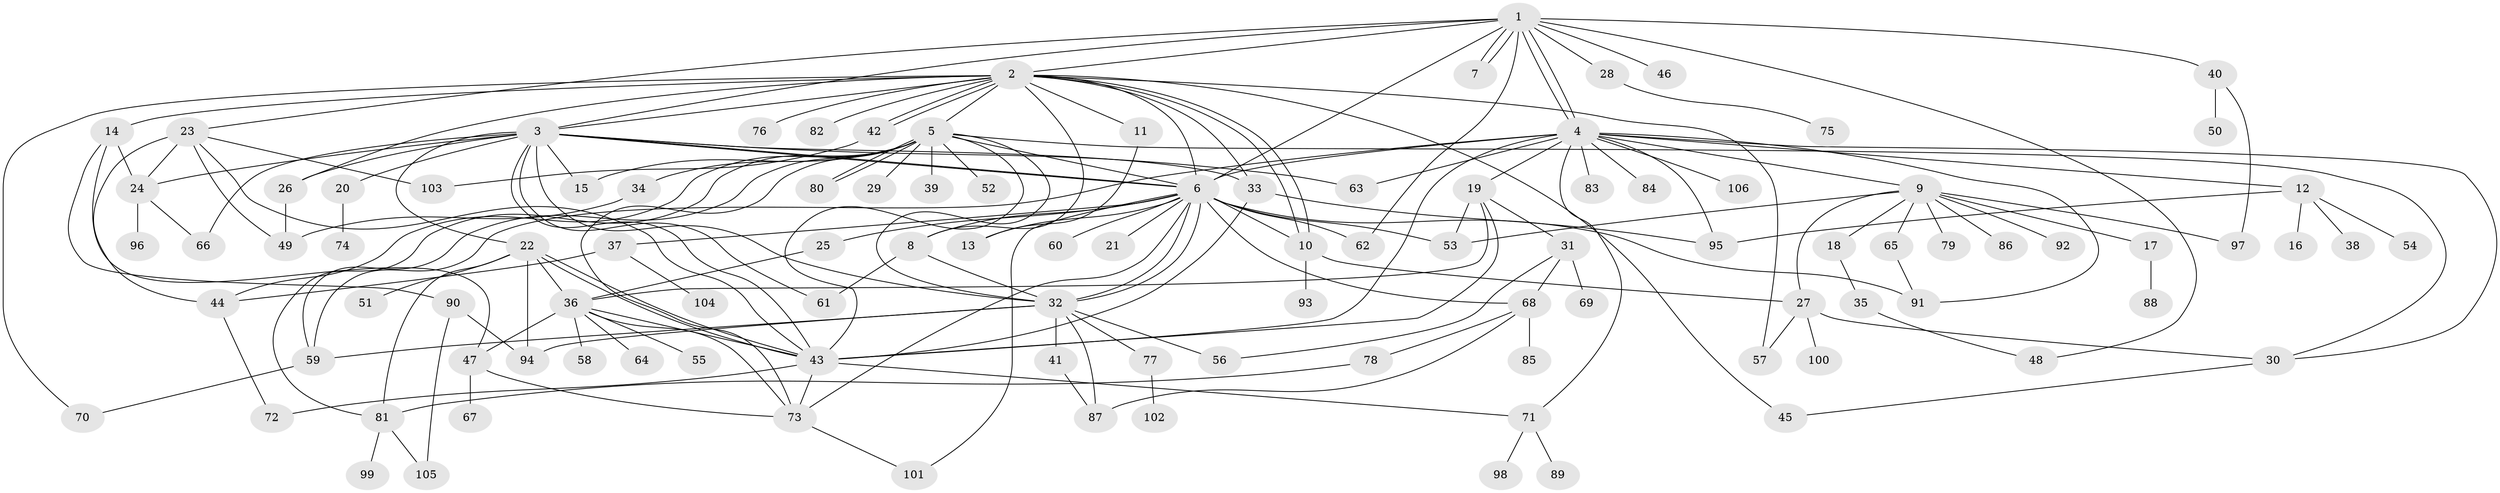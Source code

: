// Generated by graph-tools (version 1.1) at 2025/14/03/09/25 04:14:32]
// undirected, 106 vertices, 180 edges
graph export_dot {
graph [start="1"]
  node [color=gray90,style=filled];
  1;
  2;
  3;
  4;
  5;
  6;
  7;
  8;
  9;
  10;
  11;
  12;
  13;
  14;
  15;
  16;
  17;
  18;
  19;
  20;
  21;
  22;
  23;
  24;
  25;
  26;
  27;
  28;
  29;
  30;
  31;
  32;
  33;
  34;
  35;
  36;
  37;
  38;
  39;
  40;
  41;
  42;
  43;
  44;
  45;
  46;
  47;
  48;
  49;
  50;
  51;
  52;
  53;
  54;
  55;
  56;
  57;
  58;
  59;
  60;
  61;
  62;
  63;
  64;
  65;
  66;
  67;
  68;
  69;
  70;
  71;
  72;
  73;
  74;
  75;
  76;
  77;
  78;
  79;
  80;
  81;
  82;
  83;
  84;
  85;
  86;
  87;
  88;
  89;
  90;
  91;
  92;
  93;
  94;
  95;
  96;
  97;
  98;
  99;
  100;
  101;
  102;
  103;
  104;
  105;
  106;
  1 -- 2;
  1 -- 3;
  1 -- 4;
  1 -- 4;
  1 -- 6;
  1 -- 7;
  1 -- 7;
  1 -- 23;
  1 -- 28;
  1 -- 40;
  1 -- 46;
  1 -- 48;
  1 -- 62;
  2 -- 3;
  2 -- 5;
  2 -- 6;
  2 -- 8;
  2 -- 10;
  2 -- 10;
  2 -- 11;
  2 -- 14;
  2 -- 26;
  2 -- 33;
  2 -- 42;
  2 -- 42;
  2 -- 45;
  2 -- 57;
  2 -- 70;
  2 -- 76;
  2 -- 82;
  3 -- 6;
  3 -- 6;
  3 -- 15;
  3 -- 20;
  3 -- 22;
  3 -- 24;
  3 -- 26;
  3 -- 32;
  3 -- 33;
  3 -- 43;
  3 -- 61;
  3 -- 63;
  3 -- 66;
  4 -- 6;
  4 -- 9;
  4 -- 12;
  4 -- 19;
  4 -- 30;
  4 -- 43;
  4 -- 59;
  4 -- 63;
  4 -- 71;
  4 -- 83;
  4 -- 84;
  4 -- 91;
  4 -- 95;
  4 -- 106;
  5 -- 6;
  5 -- 15;
  5 -- 29;
  5 -- 30;
  5 -- 32;
  5 -- 34;
  5 -- 39;
  5 -- 43;
  5 -- 44;
  5 -- 52;
  5 -- 59;
  5 -- 73;
  5 -- 80;
  5 -- 80;
  5 -- 81;
  6 -- 8;
  6 -- 10;
  6 -- 13;
  6 -- 21;
  6 -- 25;
  6 -- 32;
  6 -- 32;
  6 -- 37;
  6 -- 53;
  6 -- 60;
  6 -- 62;
  6 -- 68;
  6 -- 73;
  6 -- 91;
  6 -- 101;
  8 -- 32;
  8 -- 61;
  9 -- 17;
  9 -- 18;
  9 -- 27;
  9 -- 53;
  9 -- 65;
  9 -- 79;
  9 -- 86;
  9 -- 92;
  9 -- 97;
  10 -- 27;
  10 -- 93;
  11 -- 13;
  12 -- 16;
  12 -- 38;
  12 -- 54;
  12 -- 95;
  14 -- 24;
  14 -- 47;
  14 -- 90;
  17 -- 88;
  18 -- 35;
  19 -- 31;
  19 -- 36;
  19 -- 43;
  19 -- 53;
  20 -- 74;
  22 -- 36;
  22 -- 43;
  22 -- 43;
  22 -- 51;
  22 -- 81;
  22 -- 94;
  23 -- 24;
  23 -- 43;
  23 -- 44;
  23 -- 49;
  23 -- 103;
  24 -- 66;
  24 -- 96;
  25 -- 36;
  26 -- 49;
  27 -- 30;
  27 -- 57;
  27 -- 100;
  28 -- 75;
  30 -- 45;
  31 -- 56;
  31 -- 68;
  31 -- 69;
  32 -- 41;
  32 -- 56;
  32 -- 59;
  32 -- 77;
  32 -- 87;
  32 -- 94;
  33 -- 43;
  33 -- 95;
  34 -- 49;
  35 -- 48;
  36 -- 43;
  36 -- 47;
  36 -- 55;
  36 -- 58;
  36 -- 64;
  36 -- 73;
  37 -- 44;
  37 -- 104;
  40 -- 50;
  40 -- 97;
  41 -- 87;
  42 -- 103;
  43 -- 71;
  43 -- 72;
  43 -- 73;
  44 -- 72;
  47 -- 67;
  47 -- 73;
  59 -- 70;
  65 -- 91;
  68 -- 78;
  68 -- 85;
  68 -- 87;
  71 -- 89;
  71 -- 98;
  73 -- 101;
  77 -- 102;
  78 -- 81;
  81 -- 99;
  81 -- 105;
  90 -- 94;
  90 -- 105;
}
